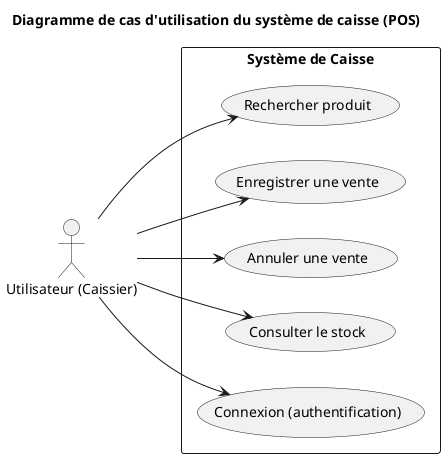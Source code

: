 @startuml "Diagramme de cas d'utilisation du système de caisse (POS)" 
left to right direction
skinparam packageStyle rectangle

title Diagramme de cas d'utilisation du système de caisse (POS)

actor "Utilisateur (Caissier)" as User

rectangle "Système de Caisse" {
  
  usecase "Rechercher produit" as UC1
  usecase "Enregistrer une vente" as UC2
  usecase "Annuler une vente" as UC3
  usecase "Consulter le stock" as UC4
  usecase "Connexion (authentification)" as UC5

  User --> UC5
  User --> UC1
  User --> UC2
  User --> UC3
  User --> UC4
}
@enduml